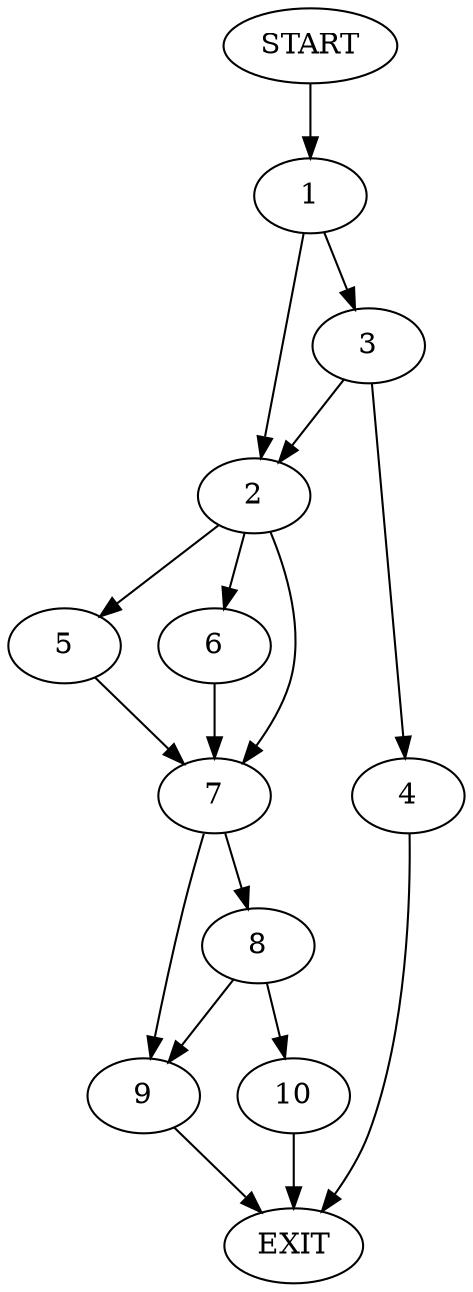 digraph {
0 [label="START"]
11 [label="EXIT"]
0 -> 1
1 -> 2
1 -> 3
3 -> 2
3 -> 4
2 -> 5
2 -> 6
2 -> 7
4 -> 11
5 -> 7
7 -> 8
7 -> 9
6 -> 7
8 -> 10
8 -> 9
9 -> 11
10 -> 11
}

